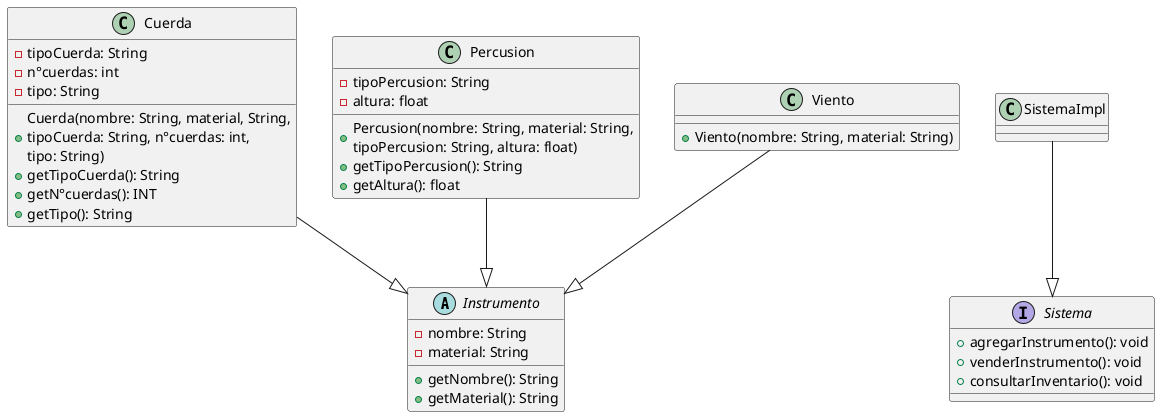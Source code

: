 @startuml
abstract Instrumento {
-{field} nombre: String
-{field} material: String
+{method} getNombre(): String
+{method} getMaterial(): String
}
class Cuerda {
-{field} tipoCuerda: String
-{field} n°cuerdas: int
-{field} tipo: String
+{method} Cuerda(nombre: String, material, String,\ntipoCuerda: String, n°cuerdas: int,\ntipo: String)
+{method} getTipoCuerda(): String
+{method} getN°cuerdas(): INT
+{method} getTipo(): String
}
class Percusion {
-{field} tipoPercusion: String
-{field} altura: float
+{method} Percusion(nombre: String, material: String,\ntipoPercusion: String, altura: float)
+{method} getTipoPercusion(): String
+{method} getAltura(): float
}
class Viento {
+{method} Viento(nombre: String, material: String)
}
interface Sistema {
+{field} agregarInstrumento(): void
+{field} venderInstrumento(): void
+{field} consultarInventario(): void
}
class SistemaImpl {
}
SistemaImpl --|> Sistema
Cuerda --|> Instrumento
Percusion --|> Instrumento
Viento --|> Instrumento


@enduml